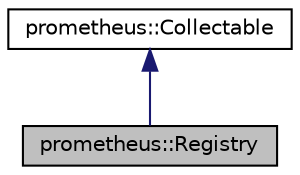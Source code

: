 digraph "prometheus::Registry"
{
  edge [fontname="Helvetica",fontsize="10",labelfontname="Helvetica",labelfontsize="10"];
  node [fontname="Helvetica",fontsize="10",shape=record];
  Node1 [label="prometheus::Registry",height=0.2,width=0.4,color="black", fillcolor="grey75", style="filled", fontcolor="black"];
  Node2 -> Node1 [dir="back",color="midnightblue",fontsize="10",style="solid",fontname="Helvetica"];
  Node2 [label="prometheus::Collectable",height=0.2,width=0.4,color="black", fillcolor="white", style="filled",URL="$classprometheus_1_1Collectable.html",tooltip="Interface implemented by anything that can be used by Prometheus to collect metrics. "];
}
